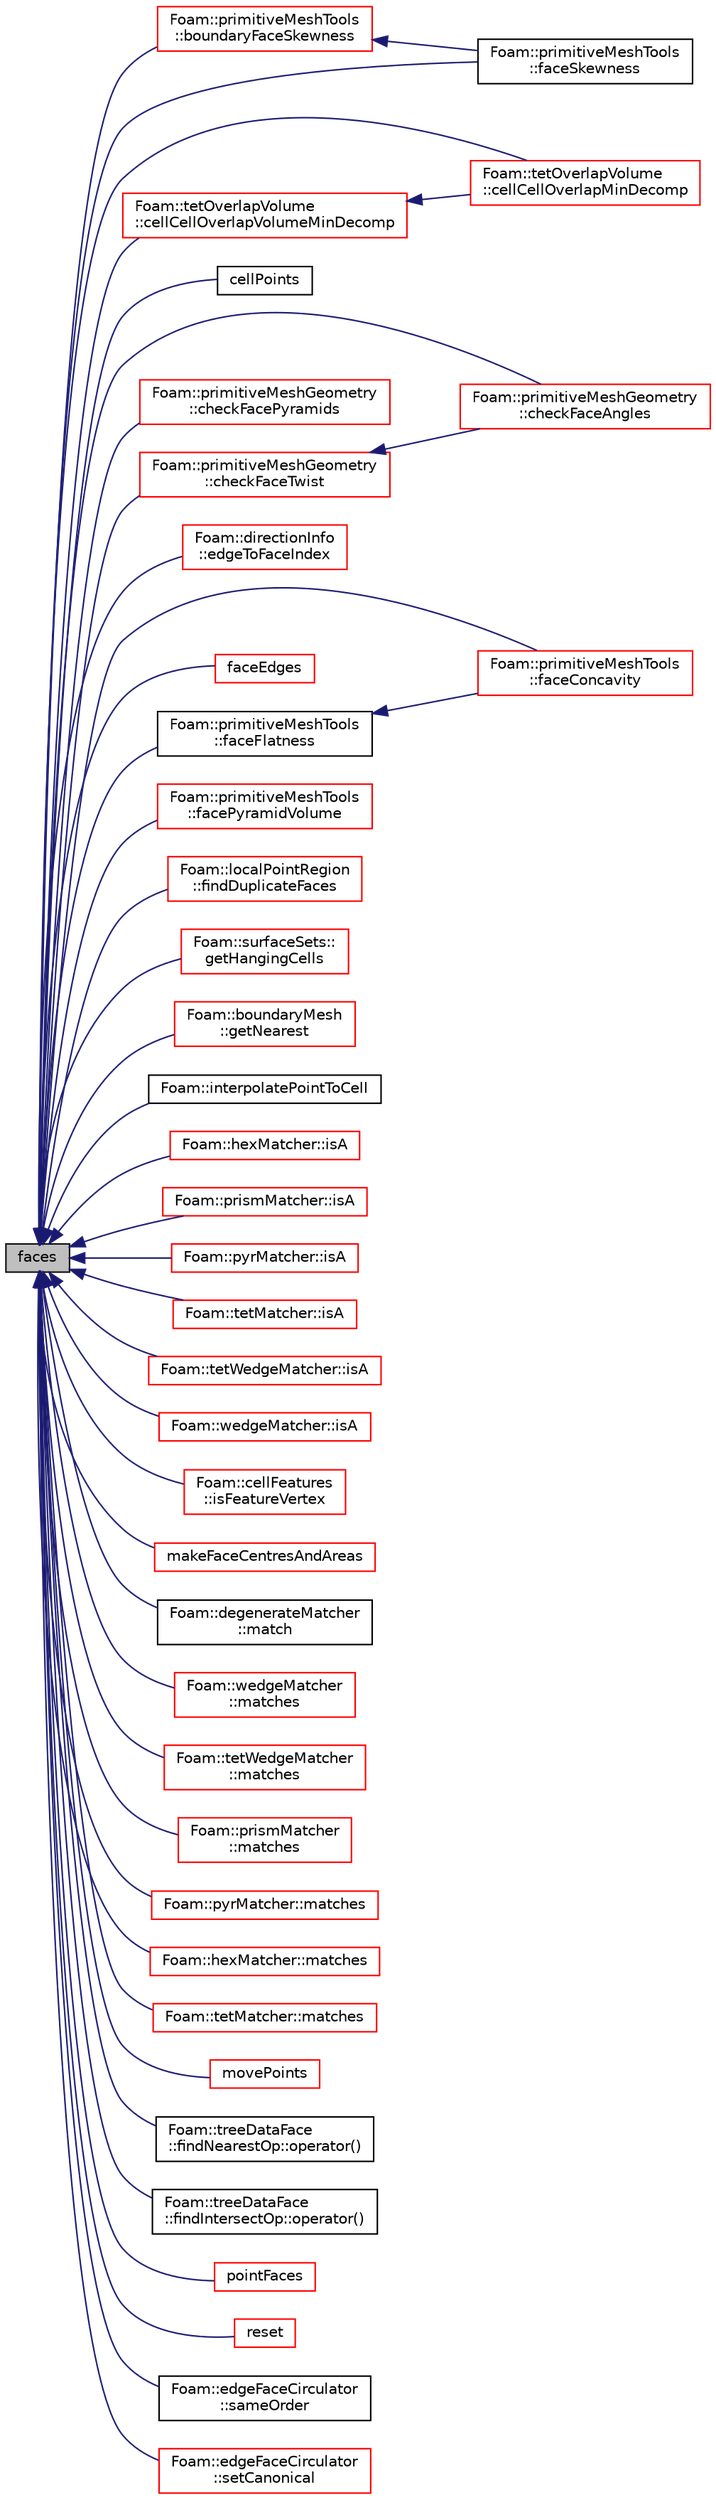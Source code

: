 digraph "faces"
{
  bgcolor="transparent";
  edge [fontname="Helvetica",fontsize="10",labelfontname="Helvetica",labelfontsize="10"];
  node [fontname="Helvetica",fontsize="10",shape=record];
  rankdir="LR";
  Node1 [label="faces",height=0.2,width=0.4,color="black", fillcolor="grey75", style="filled", fontcolor="black"];
  Node1 -> Node2 [dir="back",color="midnightblue",fontsize="10",style="solid",fontname="Helvetica"];
  Node2 [label="Foam::primitiveMeshTools\l::boundaryFaceSkewness",height=0.2,width=0.4,color="red",URL="$a02010.html#a95f69f5b4d0db76a1aaddbe797fc4d91",tooltip="Skewness of single boundary face. "];
  Node2 -> Node3 [dir="back",color="midnightblue",fontsize="10",style="solid",fontname="Helvetica"];
  Node3 [label="Foam::primitiveMeshTools\l::faceSkewness",height=0.2,width=0.4,color="black",URL="$a02010.html#a2c7c21c63a904623f3ae7754d02cde0a",tooltip="Skewness of single face. "];
  Node1 -> Node4 [dir="back",color="midnightblue",fontsize="10",style="solid",fontname="Helvetica"];
  Node4 [label="Foam::tetOverlapVolume\l::cellCellOverlapMinDecomp",height=0.2,width=0.4,color="red",URL="$a02648.html#ad7d2fcd3e6fe707b574ad52fecb2b319",tooltip="Return true if olverlap volume is greater than threshold. "];
  Node1 -> Node5 [dir="back",color="midnightblue",fontsize="10",style="solid",fontname="Helvetica"];
  Node5 [label="Foam::tetOverlapVolume\l::cellCellOverlapVolumeMinDecomp",height=0.2,width=0.4,color="red",URL="$a02648.html#ac07b93de89840367af8c4144a41b064d",tooltip="Calculates the overlap volume. "];
  Node5 -> Node4 [dir="back",color="midnightblue",fontsize="10",style="solid",fontname="Helvetica"];
  Node1 -> Node6 [dir="back",color="midnightblue",fontsize="10",style="solid",fontname="Helvetica"];
  Node6 [label="cellPoints",height=0.2,width=0.4,color="black",URL="$a02008.html#af264a09d74268cfc631c57cc5ad8d9d7",tooltip="cellPoints using cells "];
  Node1 -> Node7 [dir="back",color="midnightblue",fontsize="10",style="solid",fontname="Helvetica"];
  Node7 [label="Foam::primitiveMeshGeometry\l::checkFaceAngles",height=0.2,width=0.4,color="red",URL="$a02009.html#a1e53fa2de621f051c1777b67d71e354c"];
  Node1 -> Node8 [dir="back",color="midnightblue",fontsize="10",style="solid",fontname="Helvetica"];
  Node8 [label="Foam::primitiveMeshGeometry\l::checkFacePyramids",height=0.2,width=0.4,color="red",URL="$a02009.html#ad90dd781f10ef81bbfefbe0b9b8fe46e"];
  Node1 -> Node9 [dir="back",color="midnightblue",fontsize="10",style="solid",fontname="Helvetica"];
  Node9 [label="Foam::primitiveMeshGeometry\l::checkFaceTwist",height=0.2,width=0.4,color="red",URL="$a02009.html#a024a05dbc6d84c1506e13b255ee71518"];
  Node9 -> Node7 [dir="back",color="midnightblue",fontsize="10",style="solid",fontname="Helvetica"];
  Node1 -> Node10 [dir="back",color="midnightblue",fontsize="10",style="solid",fontname="Helvetica"];
  Node10 [label="Foam::directionInfo\l::edgeToFaceIndex",height=0.2,width=0.4,color="red",URL="$a00547.html#a979a0fce341d87c9c179d936a0e85e03",tooltip="Given edge on hex cell find corresponding edge on face. Is either. "];
  Node1 -> Node11 [dir="back",color="midnightblue",fontsize="10",style="solid",fontname="Helvetica"];
  Node11 [label="Foam::primitiveMeshTools\l::faceConcavity",height=0.2,width=0.4,color="red",URL="$a02010.html#a10cc791bf86b406e9f23f80b34b8bf8d",tooltip="Generate face concavity field. Returns per face the (sin of the) "];
  Node1 -> Node12 [dir="back",color="midnightblue",fontsize="10",style="solid",fontname="Helvetica"];
  Node12 [label="faceEdges",height=0.2,width=0.4,color="red",URL="$a02008.html#af8f18d40d14450677bb24334032e7638"];
  Node1 -> Node13 [dir="back",color="midnightblue",fontsize="10",style="solid",fontname="Helvetica"];
  Node13 [label="Foam::primitiveMeshTools\l::faceFlatness",height=0.2,width=0.4,color="black",URL="$a02010.html#abb1dae78c8be2af3d2f3fd772c68a73a",tooltip="Generate face flatness field. Compares the individual triangles&#39;. "];
  Node13 -> Node11 [dir="back",color="midnightblue",fontsize="10",style="solid",fontname="Helvetica"];
  Node1 -> Node14 [dir="back",color="midnightblue",fontsize="10",style="solid",fontname="Helvetica"];
  Node14 [label="Foam::primitiveMeshTools\l::facePyramidVolume",height=0.2,width=0.4,color="red",URL="$a02010.html#aab4eea20bacd77eef1060af3f16adc26",tooltip="Generate face pyramid volume fields. "];
  Node1 -> Node3 [dir="back",color="midnightblue",fontsize="10",style="solid",fontname="Helvetica"];
  Node1 -> Node15 [dir="back",color="midnightblue",fontsize="10",style="solid",fontname="Helvetica"];
  Node15 [label="Foam::localPointRegion\l::findDuplicateFaces",height=0.2,width=0.4,color="red",URL="$a01406.html#a6a37b082fe46b394cc065a8dfa76f62c",tooltip="Helper routine to find baffles (two boundary faces using the. "];
  Node1 -> Node16 [dir="back",color="midnightblue",fontsize="10",style="solid",fontname="Helvetica"];
  Node16 [label="Foam::surfaceSets::\lgetHangingCells",height=0.2,width=0.4,color="red",URL="$a02569.html#a132f4892a58ea8f9478b78c38c9747d7",tooltip="Get cells using points on &#39;outside&#39; only. "];
  Node1 -> Node17 [dir="back",color="midnightblue",fontsize="10",style="solid",fontname="Helvetica"];
  Node17 [label="Foam::boundaryMesh\l::getNearest",height=0.2,width=0.4,color="red",URL="$a00150.html#afc0c1d142df9fc42e5efffdf1f144d3a",tooltip="Get bMesh index of nearest face for every boundary face in. "];
  Node1 -> Node18 [dir="back",color="midnightblue",fontsize="10",style="solid",fontname="Helvetica"];
  Node18 [label="Foam::interpolatePointToCell",height=0.2,width=0.4,color="black",URL="$a10974.html#a818720045c0fa650b5ec0038ef8cdd46"];
  Node1 -> Node19 [dir="back",color="midnightblue",fontsize="10",style="solid",fontname="Helvetica"];
  Node19 [label="Foam::hexMatcher::isA",height=0.2,width=0.4,color="red",URL="$a01021.html#a48f87470f65d5c2d0ed58af8637d33ee",tooltip="Exact match. Uses faceSizeMatch. "];
  Node1 -> Node20 [dir="back",color="midnightblue",fontsize="10",style="solid",fontname="Helvetica"];
  Node20 [label="Foam::prismMatcher::isA",height=0.2,width=0.4,color="red",URL="$a02014.html#a48f87470f65d5c2d0ed58af8637d33ee",tooltip="Exact match. Uses faceSizeMatch. "];
  Node1 -> Node21 [dir="back",color="midnightblue",fontsize="10",style="solid",fontname="Helvetica"];
  Node21 [label="Foam::pyrMatcher::isA",height=0.2,width=0.4,color="red",URL="$a02084.html#a48f87470f65d5c2d0ed58af8637d33ee",tooltip="Exact match. Uses faceSizeMatch. "];
  Node1 -> Node22 [dir="back",color="midnightblue",fontsize="10",style="solid",fontname="Helvetica"];
  Node22 [label="Foam::tetMatcher::isA",height=0.2,width=0.4,color="red",URL="$a02647.html#a48f87470f65d5c2d0ed58af8637d33ee",tooltip="Exact match. Uses faceSizeMatch. "];
  Node1 -> Node23 [dir="back",color="midnightblue",fontsize="10",style="solid",fontname="Helvetica"];
  Node23 [label="Foam::tetWedgeMatcher::isA",height=0.2,width=0.4,color="red",URL="$a02651.html#a48f87470f65d5c2d0ed58af8637d33ee",tooltip="Exact match. Uses faceSizeMatch. "];
  Node1 -> Node24 [dir="back",color="midnightblue",fontsize="10",style="solid",fontname="Helvetica"];
  Node24 [label="Foam::wedgeMatcher::isA",height=0.2,width=0.4,color="red",URL="$a02958.html#a48f87470f65d5c2d0ed58af8637d33ee",tooltip="Exact match. Uses faceSizeMatch. "];
  Node1 -> Node25 [dir="back",color="midnightblue",fontsize="10",style="solid",fontname="Helvetica"];
  Node25 [label="Foam::cellFeatures\l::isFeatureVertex",height=0.2,width=0.4,color="red",URL="$a00210.html#a0e7b44a9c615474ec512d3fa9b9f25a3",tooltip="Is vertexI on facei used by two edges that form feature. "];
  Node1 -> Node26 [dir="back",color="midnightblue",fontsize="10",style="solid",fontname="Helvetica"];
  Node26 [label="makeFaceCentresAndAreas",height=0.2,width=0.4,color="red",URL="$a02008.html#add00aa51ff6830299569d2b33931a203"];
  Node1 -> Node27 [dir="back",color="midnightblue",fontsize="10",style="solid",fontname="Helvetica"];
  Node27 [label="Foam::degenerateMatcher\l::match",height=0.2,width=0.4,color="black",URL="$a00513.html#a860763a55ef6136138f6ad5bef8dcb0c",tooltip="Recognize shape given mesh and celli. "];
  Node1 -> Node28 [dir="back",color="midnightblue",fontsize="10",style="solid",fontname="Helvetica"];
  Node28 [label="Foam::wedgeMatcher\l::matches",height=0.2,width=0.4,color="red",URL="$a02958.html#a42d82bf0cc1e88ef9cbfc8d7eea07e8d",tooltip="Like isA but also constructs a cellShape (if shape matches) "];
  Node1 -> Node29 [dir="back",color="midnightblue",fontsize="10",style="solid",fontname="Helvetica"];
  Node29 [label="Foam::tetWedgeMatcher\l::matches",height=0.2,width=0.4,color="red",URL="$a02651.html#a42d82bf0cc1e88ef9cbfc8d7eea07e8d",tooltip="Like isA but also constructs a cellShape (if shape matches) "];
  Node1 -> Node30 [dir="back",color="midnightblue",fontsize="10",style="solid",fontname="Helvetica"];
  Node30 [label="Foam::prismMatcher\l::matches",height=0.2,width=0.4,color="red",URL="$a02014.html#a42d82bf0cc1e88ef9cbfc8d7eea07e8d",tooltip="Like isA but also constructs a cellShape (if shape matches) "];
  Node1 -> Node31 [dir="back",color="midnightblue",fontsize="10",style="solid",fontname="Helvetica"];
  Node31 [label="Foam::pyrMatcher::matches",height=0.2,width=0.4,color="red",URL="$a02084.html#a42d82bf0cc1e88ef9cbfc8d7eea07e8d",tooltip="Like isA but also constructs a cellShape (if shape matches) "];
  Node1 -> Node32 [dir="back",color="midnightblue",fontsize="10",style="solid",fontname="Helvetica"];
  Node32 [label="Foam::hexMatcher::matches",height=0.2,width=0.4,color="red",URL="$a01021.html#a42d82bf0cc1e88ef9cbfc8d7eea07e8d",tooltip="Like isA but also constructs a cellShape (if shape matches) "];
  Node1 -> Node33 [dir="back",color="midnightblue",fontsize="10",style="solid",fontname="Helvetica"];
  Node33 [label="Foam::tetMatcher::matches",height=0.2,width=0.4,color="red",URL="$a02647.html#a42d82bf0cc1e88ef9cbfc8d7eea07e8d",tooltip="Like isA but also constructs a cellShape (if shape matches) "];
  Node1 -> Node34 [dir="back",color="midnightblue",fontsize="10",style="solid",fontname="Helvetica"];
  Node34 [label="movePoints",height=0.2,width=0.4,color="red",URL="$a02008.html#acd973cbaa6d78152b8522609d87bd8c8",tooltip="Move points, returns volumes swept by faces in motion. "];
  Node1 -> Node35 [dir="back",color="midnightblue",fontsize="10",style="solid",fontname="Helvetica"];
  Node35 [label="Foam::treeDataFace\l::findNearestOp::operator()",height=0.2,width=0.4,color="black",URL="$a00818.html#a729f81361ac2cf97bbda7e0282e7e8cb"];
  Node1 -> Node36 [dir="back",color="midnightblue",fontsize="10",style="solid",fontname="Helvetica"];
  Node36 [label="Foam::treeDataFace\l::findIntersectOp::operator()",height=0.2,width=0.4,color="black",URL="$a00813.html#a43d47b209c41bbb1717f33bc766cd2c0",tooltip="Calculate intersection of triangle with ray. Sets result. "];
  Node1 -> Node37 [dir="back",color="midnightblue",fontsize="10",style="solid",fontname="Helvetica"];
  Node37 [label="pointFaces",height=0.2,width=0.4,color="red",URL="$a02008.html#a758f775d09e1be4cdd80daea4e402f55"];
  Node1 -> Node38 [dir="back",color="midnightblue",fontsize="10",style="solid",fontname="Helvetica"];
  Node38 [label="reset",height=0.2,width=0.4,color="red",URL="$a02008.html#ac903a0172c5522dec15fd571f93bee47",tooltip="Reset this primitiveMesh given the primitive array sizes. "];
  Node1 -> Node39 [dir="back",color="midnightblue",fontsize="10",style="solid",fontname="Helvetica"];
  Node39 [label="Foam::edgeFaceCirculator\l::sameOrder",height=0.2,width=0.4,color="black",URL="$a00623.html#af4f829f128d956814b745283b40e2cc1",tooltip="Helper: return true if normal of generated face points along. "];
  Node1 -> Node40 [dir="back",color="midnightblue",fontsize="10",style="solid",fontname="Helvetica"];
  Node40 [label="Foam::edgeFaceCirculator\l::setCanonical",height=0.2,width=0.4,color="red",URL="$a00623.html#a9fe0f5513339c480e64660f5f36514c2",tooltip="Set edge to a unique state so different ones can be compared. "];
}
